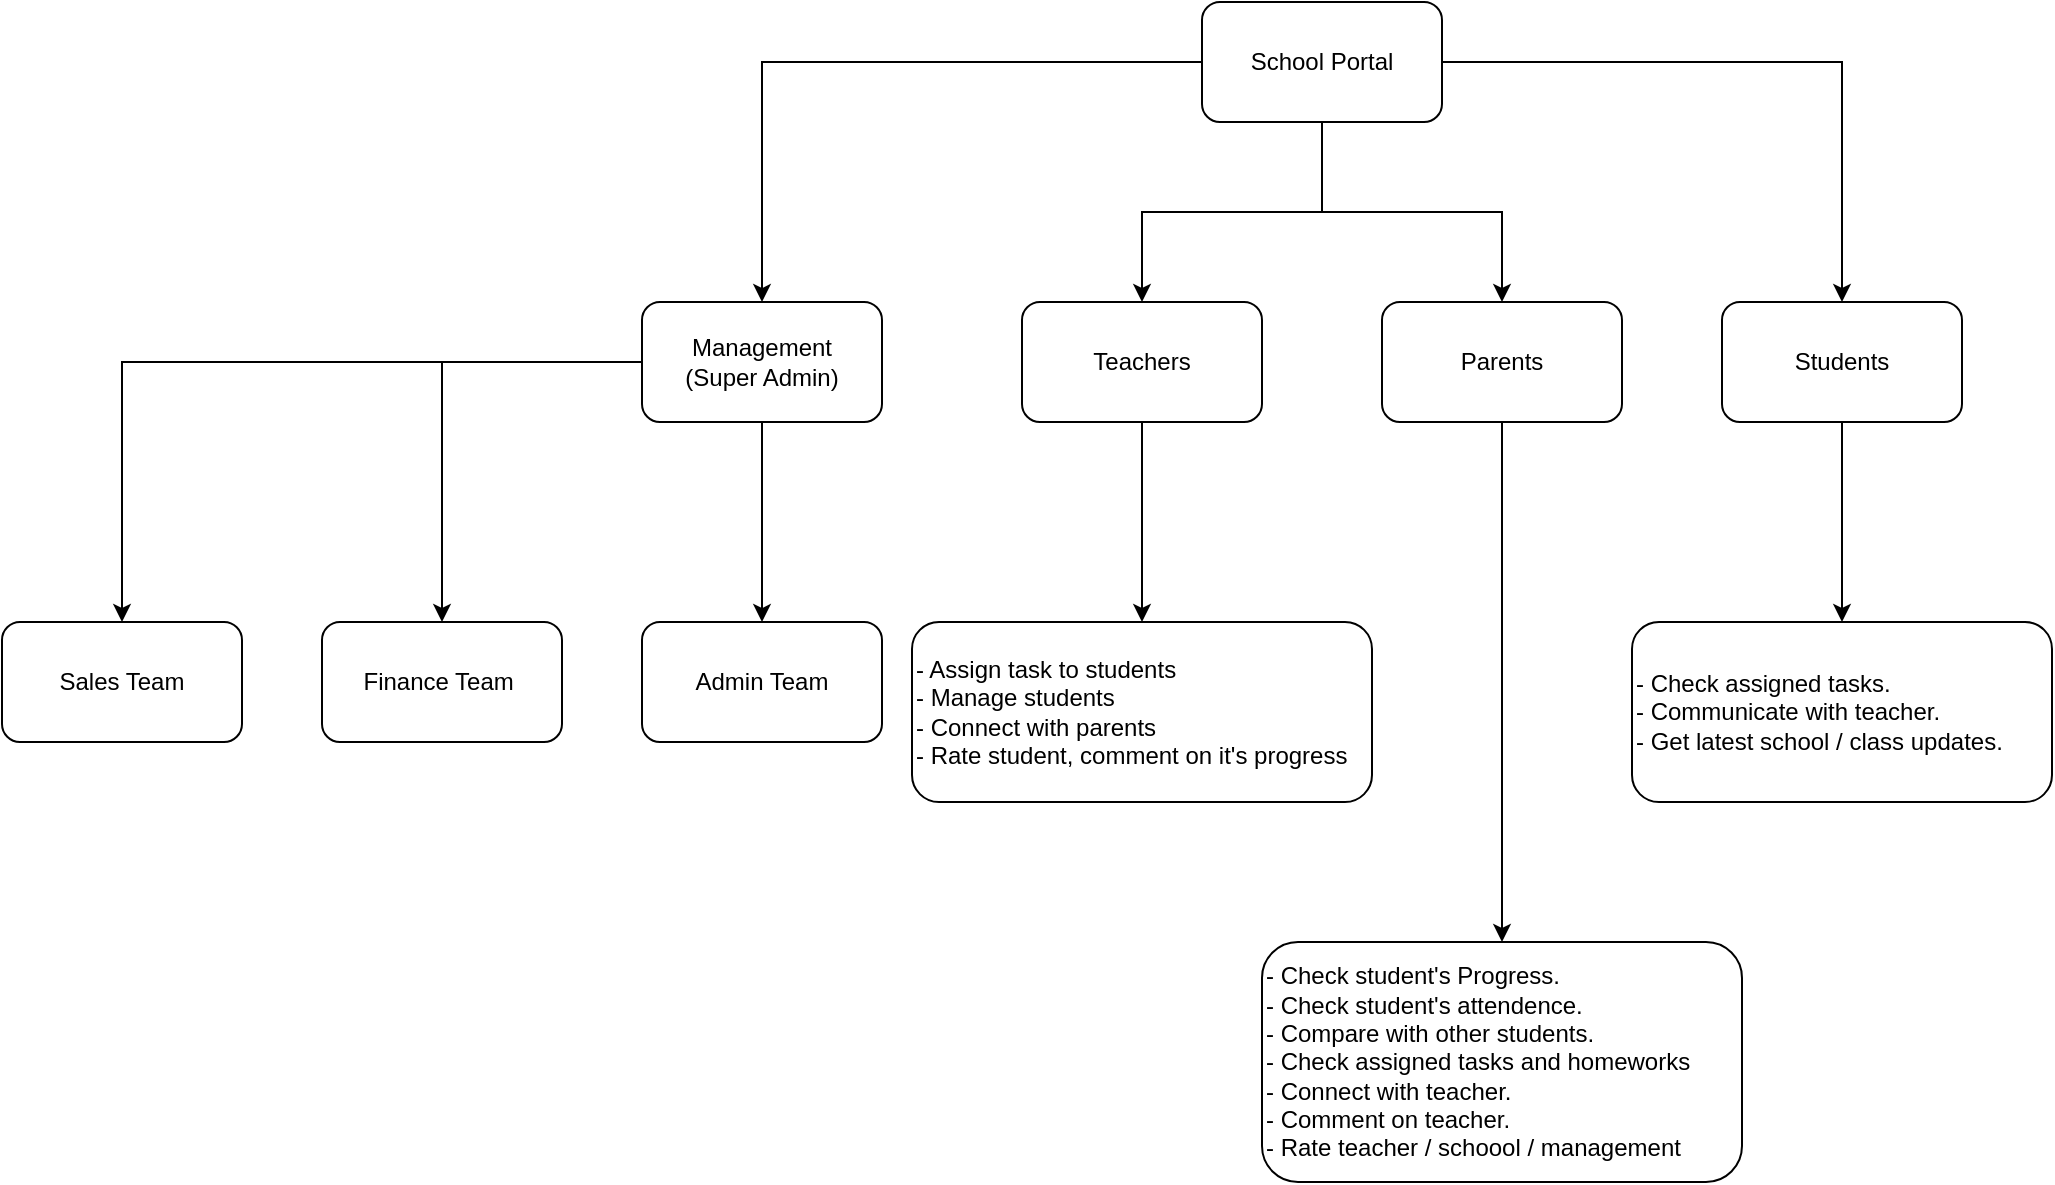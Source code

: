 <mxfile>
    <diagram id="9cXGP8mflQyfh5NAYly_" name="Page-1">
        <mxGraphModel dx="2281" dy="804" grid="1" gridSize="10" guides="1" tooltips="1" connect="1" arrows="1" fold="1" page="1" pageScale="1" pageWidth="850" pageHeight="1100" math="0" shadow="0">
            <root>
                <mxCell id="0"/>
                <mxCell id="1" parent="0"/>
                <mxCell id="2" value="" style="edgeStyle=orthogonalEdgeStyle;rounded=0;orthogonalLoop=1;jettySize=auto;html=1;" edge="1" parent="1" source="6" target="10">
                    <mxGeometry relative="1" as="geometry"/>
                </mxCell>
                <mxCell id="3" value="" style="edgeStyle=orthogonalEdgeStyle;rounded=0;orthogonalLoop=1;jettySize=auto;html=1;" edge="1" parent="1" source="6" target="12">
                    <mxGeometry relative="1" as="geometry"/>
                </mxCell>
                <mxCell id="4" value="" style="edgeStyle=orthogonalEdgeStyle;rounded=0;orthogonalLoop=1;jettySize=auto;html=1;" edge="1" parent="1" source="6" target="14">
                    <mxGeometry relative="1" as="geometry"/>
                </mxCell>
                <mxCell id="5" value="" style="edgeStyle=orthogonalEdgeStyle;rounded=0;orthogonalLoop=1;jettySize=auto;html=1;" edge="1" parent="1" source="6" target="16">
                    <mxGeometry relative="1" as="geometry"/>
                </mxCell>
                <mxCell id="6" value="School Portal" style="rounded=1;whiteSpace=wrap;html=1;" vertex="1" parent="1">
                    <mxGeometry x="370" y="50" width="120" height="60" as="geometry"/>
                </mxCell>
                <mxCell id="7" value="" style="edgeStyle=orthogonalEdgeStyle;rounded=0;orthogonalLoop=1;jettySize=auto;html=1;" edge="1" parent="1" source="10" target="17">
                    <mxGeometry relative="1" as="geometry"/>
                </mxCell>
                <mxCell id="8" value="" style="edgeStyle=orthogonalEdgeStyle;rounded=0;orthogonalLoop=1;jettySize=auto;html=1;" edge="1" parent="1" source="10" target="18">
                    <mxGeometry relative="1" as="geometry"/>
                </mxCell>
                <mxCell id="9" value="" style="edgeStyle=orthogonalEdgeStyle;rounded=0;orthogonalLoop=1;jettySize=auto;html=1;" edge="1" parent="1" source="10" target="19">
                    <mxGeometry relative="1" as="geometry"/>
                </mxCell>
                <mxCell id="10" value="Management&lt;br&gt;(Super Admin)" style="rounded=1;whiteSpace=wrap;html=1;" vertex="1" parent="1">
                    <mxGeometry x="90" y="200" width="120" height="60" as="geometry"/>
                </mxCell>
                <mxCell id="11" value="" style="edgeStyle=orthogonalEdgeStyle;rounded=0;orthogonalLoop=1;jettySize=auto;html=1;" edge="1" parent="1" source="12" target="21">
                    <mxGeometry relative="1" as="geometry"/>
                </mxCell>
                <mxCell id="12" value="Teachers" style="rounded=1;whiteSpace=wrap;html=1;" vertex="1" parent="1">
                    <mxGeometry x="280" y="200" width="120" height="60" as="geometry"/>
                </mxCell>
                <mxCell id="13" value="" style="edgeStyle=orthogonalEdgeStyle;rounded=0;orthogonalLoop=1;jettySize=auto;html=1;" edge="1" parent="1" source="14" target="20">
                    <mxGeometry relative="1" as="geometry"/>
                </mxCell>
                <mxCell id="14" value="Parents" style="rounded=1;whiteSpace=wrap;html=1;" vertex="1" parent="1">
                    <mxGeometry x="460" y="200" width="120" height="60" as="geometry"/>
                </mxCell>
                <mxCell id="15" value="" style="edgeStyle=orthogonalEdgeStyle;rounded=0;orthogonalLoop=1;jettySize=auto;html=1;" edge="1" parent="1" source="16" target="22">
                    <mxGeometry relative="1" as="geometry"/>
                </mxCell>
                <mxCell id="16" value="Students" style="rounded=1;whiteSpace=wrap;html=1;" vertex="1" parent="1">
                    <mxGeometry x="630" y="200" width="120" height="60" as="geometry"/>
                </mxCell>
                <mxCell id="17" value="Sales Team" style="rounded=1;whiteSpace=wrap;html=1;" vertex="1" parent="1">
                    <mxGeometry x="-230" y="360" width="120" height="60" as="geometry"/>
                </mxCell>
                <mxCell id="18" value="Admin Team" style="rounded=1;whiteSpace=wrap;html=1;" vertex="1" parent="1">
                    <mxGeometry x="90" y="360" width="120" height="60" as="geometry"/>
                </mxCell>
                <mxCell id="19" value="Finance Team&amp;nbsp;" style="rounded=1;whiteSpace=wrap;html=1;" vertex="1" parent="1">
                    <mxGeometry x="-70" y="360" width="120" height="60" as="geometry"/>
                </mxCell>
                <mxCell id="20" value="- Check student's Progress.&lt;br&gt;- Check student's attendence.&lt;br&gt;- Compare with other students.&lt;br&gt;- Check assigned tasks and homeworks&lt;br&gt;- Connect with teacher.&lt;br&gt;- Comment on teacher.&lt;br&gt;- Rate teacher / schoool / management" style="rounded=1;whiteSpace=wrap;html=1;align=left;" vertex="1" parent="1">
                    <mxGeometry x="400" y="520" width="240" height="120" as="geometry"/>
                </mxCell>
                <mxCell id="21" value="&lt;div style=&quot;&quot;&gt;&lt;span style=&quot;background-color: initial;&quot;&gt;- Assign task to students&lt;/span&gt;&lt;/div&gt;&lt;div style=&quot;&quot;&gt;&lt;span style=&quot;background-color: initial;&quot;&gt;- Manage students&lt;/span&gt;&lt;/div&gt;&lt;div style=&quot;&quot;&gt;&lt;span style=&quot;background-color: initial;&quot;&gt;- Connect with parents&lt;/span&gt;&lt;/div&gt;&lt;div style=&quot;&quot;&gt;&lt;span style=&quot;background-color: initial;&quot;&gt;- Rate student, comment on it's progress&lt;/span&gt;&lt;/div&gt;" style="rounded=1;whiteSpace=wrap;html=1;align=left;" vertex="1" parent="1">
                    <mxGeometry x="225" y="360" width="230" height="90" as="geometry"/>
                </mxCell>
                <mxCell id="22" value="- Check assigned tasks.&lt;br&gt;- Communicate with teacher.&lt;br&gt;- Get latest school / class updates." style="rounded=1;whiteSpace=wrap;html=1;align=left;" vertex="1" parent="1">
                    <mxGeometry x="585" y="360" width="210" height="90" as="geometry"/>
                </mxCell>
            </root>
        </mxGraphModel>
    </diagram>
</mxfile>